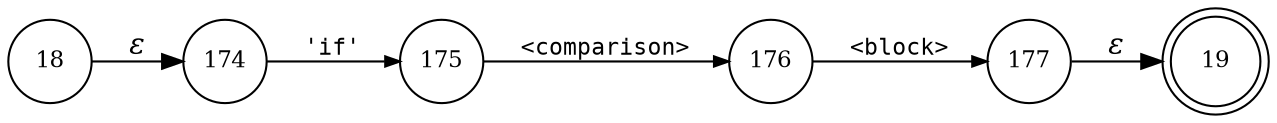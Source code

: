 digraph ATN {
rankdir=LR;
s19[fontsize=11, label="19", shape=doublecircle, fixedsize=true, width=.6];
s176[fontsize=11,label="176", shape=circle, fixedsize=true, width=.55, peripheries=1];
s177[fontsize=11,label="177", shape=circle, fixedsize=true, width=.55, peripheries=1];
s18[fontsize=11,label="18", shape=circle, fixedsize=true, width=.55, peripheries=1];
s174[fontsize=11,label="174", shape=circle, fixedsize=true, width=.55, peripheries=1];
s175[fontsize=11,label="175", shape=circle, fixedsize=true, width=.55, peripheries=1];
s18 -> s174 [fontname="Times-Italic", label="&epsilon;"];
s174 -> s175 [fontsize=11, fontname="Courier", arrowsize=.7, label = "'if'", arrowhead = normal];
s175 -> s176 [fontsize=11, fontname="Courier", arrowsize=.7, label = "<comparison>", arrowhead = normal];
s176 -> s177 [fontsize=11, fontname="Courier", arrowsize=.7, label = "<block>", arrowhead = normal];
s177 -> s19 [fontname="Times-Italic", label="&epsilon;"];
}